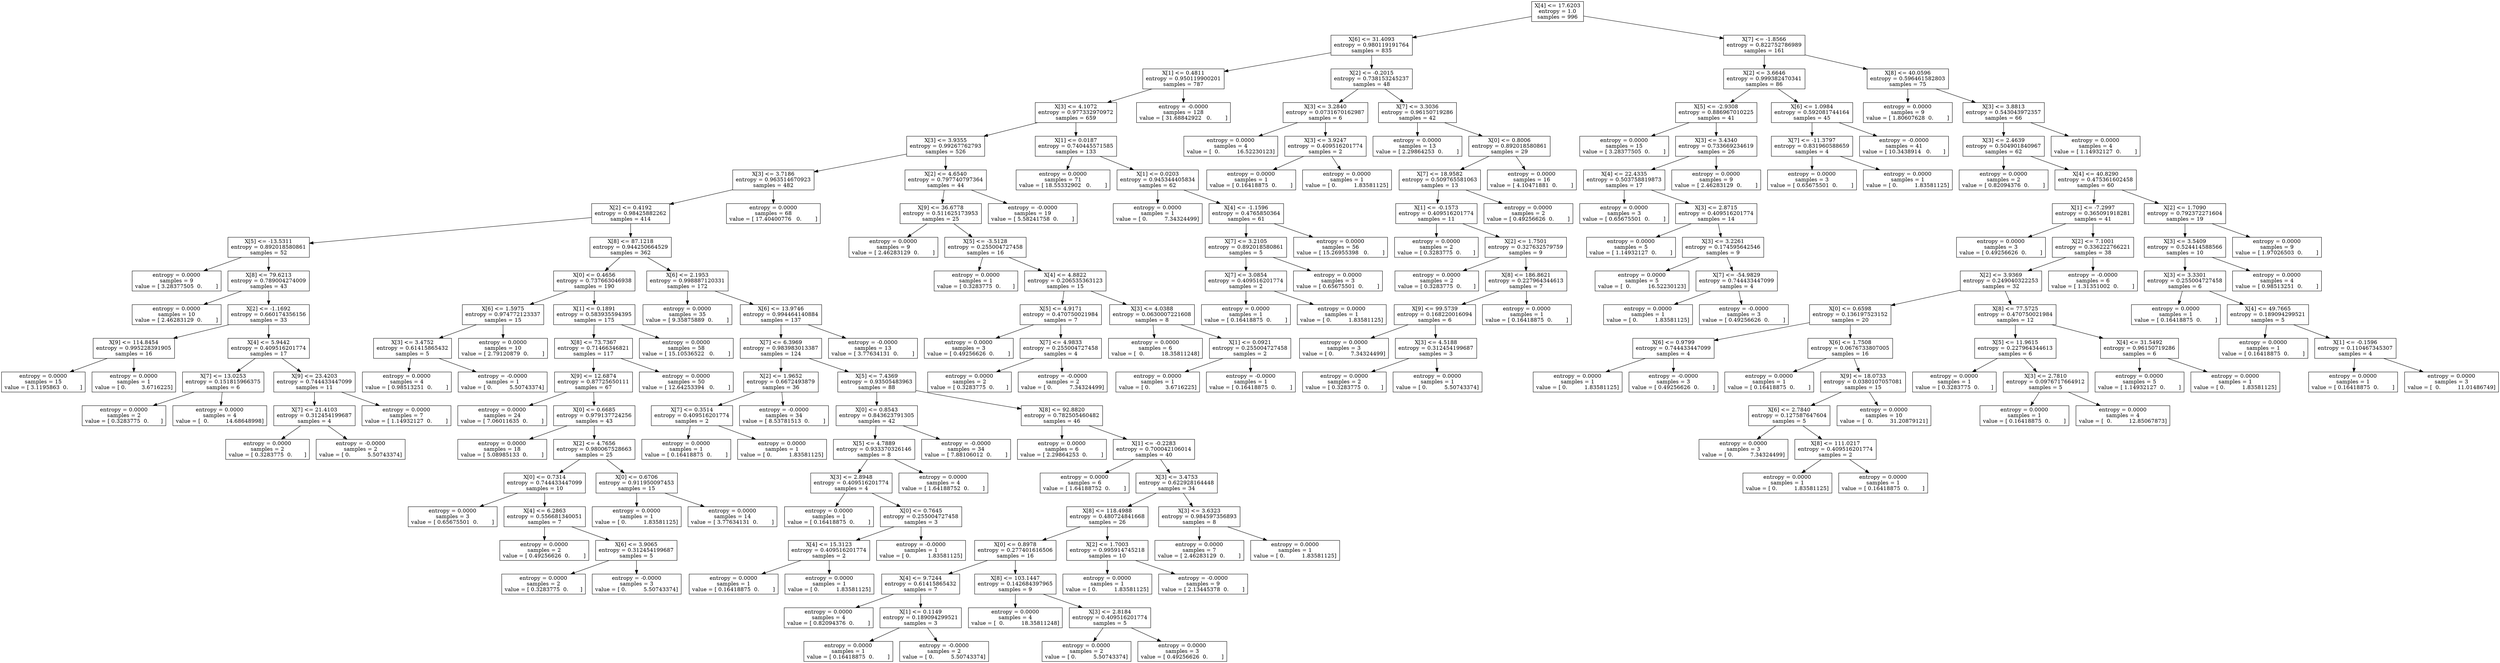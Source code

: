 digraph Tree {
0 [label="X[4] <= 17.6203\nentropy = 1.0\nsamples = 996", shape="box"] ;
1 [label="X[6] <= 31.4093\nentropy = 0.980119191764\nsamples = 835", shape="box"] ;
0 -> 1 ;
2 [label="X[1] <= 0.4811\nentropy = 0.950119900201\nsamples = 787", shape="box"] ;
1 -> 2 ;
3 [label="X[3] <= 4.1072\nentropy = 0.977332970972\nsamples = 659", shape="box"] ;
2 -> 3 ;
4 [label="X[3] <= 3.9355\nentropy = 0.99267762793\nsamples = 526", shape="box"] ;
3 -> 4 ;
5 [label="X[3] <= 3.7186\nentropy = 0.963514670923\nsamples = 482", shape="box"] ;
4 -> 5 ;
6 [label="X[2] <= 0.4192\nentropy = 0.98425882262\nsamples = 414", shape="box"] ;
5 -> 6 ;
7 [label="X[5] <= -13.5311\nentropy = 0.892018580861\nsamples = 52", shape="box"] ;
6 -> 7 ;
8 [label="entropy = 0.0000\nsamples = 9\nvalue = [ 3.28377505  0.        ]", shape="box"] ;
7 -> 8 ;
9 [label="X[8] <= 79.6213\nentropy = 0.789004274009\nsamples = 43", shape="box"] ;
7 -> 9 ;
10 [label="entropy = 0.0000\nsamples = 10\nvalue = [ 2.46283129  0.        ]", shape="box"] ;
9 -> 10 ;
11 [label="X[2] <= -1.1692\nentropy = 0.660174356156\nsamples = 33", shape="box"] ;
9 -> 11 ;
12 [label="X[9] <= 114.8454\nentropy = 0.995228391905\nsamples = 16", shape="box"] ;
11 -> 12 ;
13 [label="entropy = 0.0000\nsamples = 15\nvalue = [ 3.1195863  0.       ]", shape="box"] ;
12 -> 13 ;
14 [label="entropy = 0.0000\nsamples = 1\nvalue = [ 0.         3.6716225]", shape="box"] ;
12 -> 14 ;
15 [label="X[4] <= 5.9442\nentropy = 0.409516201774\nsamples = 17", shape="box"] ;
11 -> 15 ;
16 [label="X[7] <= 13.0253\nentropy = 0.151815966375\nsamples = 6", shape="box"] ;
15 -> 16 ;
17 [label="entropy = 0.0000\nsamples = 2\nvalue = [ 0.3283775  0.       ]", shape="box"] ;
16 -> 17 ;
18 [label="entropy = 0.0000\nsamples = 4\nvalue = [  0.          14.68648998]", shape="box"] ;
16 -> 18 ;
19 [label="X[9] <= 23.4203\nentropy = 0.744433447099\nsamples = 11", shape="box"] ;
15 -> 19 ;
20 [label="X[7] <= 21.4103\nentropy = 0.312454199687\nsamples = 4", shape="box"] ;
19 -> 20 ;
21 [label="entropy = 0.0000\nsamples = 2\nvalue = [ 0.3283775  0.       ]", shape="box"] ;
20 -> 21 ;
22 [label="entropy = -0.0000\nsamples = 2\nvalue = [ 0.          5.50743374]", shape="box"] ;
20 -> 22 ;
23 [label="entropy = 0.0000\nsamples = 7\nvalue = [ 1.14932127  0.        ]", shape="box"] ;
19 -> 23 ;
24 [label="X[8] <= 87.1218\nentropy = 0.944250664529\nsamples = 362", shape="box"] ;
6 -> 24 ;
25 [label="X[0] <= 0.4656\nentropy = 0.737663046938\nsamples = 190", shape="box"] ;
24 -> 25 ;
26 [label="X[6] <= 1.5975\nentropy = 0.974772123337\nsamples = 15", shape="box"] ;
25 -> 26 ;
27 [label="X[3] <= 3.4752\nentropy = 0.61415865432\nsamples = 5", shape="box"] ;
26 -> 27 ;
28 [label="entropy = 0.0000\nsamples = 4\nvalue = [ 0.98513251  0.        ]", shape="box"] ;
27 -> 28 ;
29 [label="entropy = -0.0000\nsamples = 1\nvalue = [ 0.          5.50743374]", shape="box"] ;
27 -> 29 ;
30 [label="entropy = 0.0000\nsamples = 10\nvalue = [ 2.79120879  0.        ]", shape="box"] ;
26 -> 30 ;
31 [label="X[1] <= 0.1891\nentropy = 0.583935594395\nsamples = 175", shape="box"] ;
25 -> 31 ;
32 [label="X[8] <= 73.7367\nentropy = 0.71466346821\nsamples = 117", shape="box"] ;
31 -> 32 ;
33 [label="X[9] <= 12.6874\nentropy = 0.87725650111\nsamples = 67", shape="box"] ;
32 -> 33 ;
34 [label="entropy = 0.0000\nsamples = 24\nvalue = [ 7.06011635  0.        ]", shape="box"] ;
33 -> 34 ;
35 [label="X[0] <= 0.6685\nentropy = 0.979137724256\nsamples = 43", shape="box"] ;
33 -> 35 ;
36 [label="entropy = 0.0000\nsamples = 18\nvalue = [ 5.08985133  0.        ]", shape="box"] ;
35 -> 36 ;
37 [label="X[2] <= 4.7656\nentropy = 0.980067528663\nsamples = 25", shape="box"] ;
35 -> 37 ;
38 [label="X[0] <= 0.7314\nentropy = 0.744433447099\nsamples = 10", shape="box"] ;
37 -> 38 ;
39 [label="entropy = 0.0000\nsamples = 3\nvalue = [ 0.65675501  0.        ]", shape="box"] ;
38 -> 39 ;
40 [label="X[4] <= 6.2863\nentropy = 0.556681340051\nsamples = 7", shape="box"] ;
38 -> 40 ;
41 [label="entropy = 0.0000\nsamples = 2\nvalue = [ 0.49256626  0.        ]", shape="box"] ;
40 -> 41 ;
42 [label="X[6] <= 3.9065\nentropy = 0.312454199687\nsamples = 5", shape="box"] ;
40 -> 42 ;
43 [label="entropy = 0.0000\nsamples = 2\nvalue = [ 0.3283775  0.       ]", shape="box"] ;
42 -> 43 ;
44 [label="entropy = -0.0000\nsamples = 3\nvalue = [ 0.          5.50743374]", shape="box"] ;
42 -> 44 ;
45 [label="X[0] <= 0.6706\nentropy = 0.911950097453\nsamples = 15", shape="box"] ;
37 -> 45 ;
46 [label="entropy = 0.0000\nsamples = 1\nvalue = [ 0.          1.83581125]", shape="box"] ;
45 -> 46 ;
47 [label="entropy = 0.0000\nsamples = 14\nvalue = [ 3.77634131  0.        ]", shape="box"] ;
45 -> 47 ;
48 [label="entropy = 0.0000\nsamples = 50\nvalue = [ 12.64253394   0.        ]", shape="box"] ;
32 -> 48 ;
49 [label="entropy = 0.0000\nsamples = 58\nvalue = [ 15.10536522   0.        ]", shape="box"] ;
31 -> 49 ;
50 [label="X[6] <= 2.1953\nentropy = 0.998887120331\nsamples = 172", shape="box"] ;
24 -> 50 ;
51 [label="entropy = 0.0000\nsamples = 35\nvalue = [ 9.35875889  0.        ]", shape="box"] ;
50 -> 51 ;
52 [label="X[6] <= 13.9746\nentropy = 0.994464140884\nsamples = 137", shape="box"] ;
50 -> 52 ;
53 [label="X[7] <= 6.3969\nentropy = 0.983983013387\nsamples = 124", shape="box"] ;
52 -> 53 ;
54 [label="X[2] <= 1.9652\nentropy = 0.6672493879\nsamples = 36", shape="box"] ;
53 -> 54 ;
55 [label="X[7] <= 0.3514\nentropy = 0.409516201774\nsamples = 2", shape="box"] ;
54 -> 55 ;
56 [label="entropy = 0.0000\nsamples = 1\nvalue = [ 0.16418875  0.        ]", shape="box"] ;
55 -> 56 ;
57 [label="entropy = 0.0000\nsamples = 1\nvalue = [ 0.          1.83581125]", shape="box"] ;
55 -> 57 ;
58 [label="entropy = -0.0000\nsamples = 34\nvalue = [ 8.53781513  0.        ]", shape="box"] ;
54 -> 58 ;
59 [label="X[5] <= 7.4369\nentropy = 0.93505483963\nsamples = 88", shape="box"] ;
53 -> 59 ;
60 [label="X[0] <= 0.8543\nentropy = 0.843623791305\nsamples = 42", shape="box"] ;
59 -> 60 ;
61 [label="X[5] <= 4.7889\nentropy = 0.933370326146\nsamples = 8", shape="box"] ;
60 -> 61 ;
62 [label="X[3] <= 2.8948\nentropy = 0.409516201774\nsamples = 4", shape="box"] ;
61 -> 62 ;
63 [label="entropy = 0.0000\nsamples = 1\nvalue = [ 0.16418875  0.        ]", shape="box"] ;
62 -> 63 ;
64 [label="X[0] <= 0.7645\nentropy = 0.255004727458\nsamples = 3", shape="box"] ;
62 -> 64 ;
65 [label="X[4] <= 15.3123\nentropy = 0.409516201774\nsamples = 2", shape="box"] ;
64 -> 65 ;
66 [label="entropy = 0.0000\nsamples = 1\nvalue = [ 0.16418875  0.        ]", shape="box"] ;
65 -> 66 ;
67 [label="entropy = 0.0000\nsamples = 1\nvalue = [ 0.          1.83581125]", shape="box"] ;
65 -> 67 ;
68 [label="entropy = -0.0000\nsamples = 1\nvalue = [ 0.          1.83581125]", shape="box"] ;
64 -> 68 ;
69 [label="entropy = 0.0000\nsamples = 4\nvalue = [ 1.64188752  0.        ]", shape="box"] ;
61 -> 69 ;
70 [label="entropy = -0.0000\nsamples = 34\nvalue = [ 7.88106012  0.        ]", shape="box"] ;
60 -> 70 ;
71 [label="X[8] <= 92.8820\nentropy = 0.782505460482\nsamples = 46", shape="box"] ;
59 -> 71 ;
72 [label="entropy = 0.0000\nsamples = 6\nvalue = [ 2.29864253  0.        ]", shape="box"] ;
71 -> 72 ;
73 [label="X[1] <= -0.2283\nentropy = 0.700042106014\nsamples = 40", shape="box"] ;
71 -> 73 ;
74 [label="entropy = 0.0000\nsamples = 6\nvalue = [ 1.64188752  0.        ]", shape="box"] ;
73 -> 74 ;
75 [label="X[3] <= 3.4753\nentropy = 0.622928164448\nsamples = 34", shape="box"] ;
73 -> 75 ;
76 [label="X[8] <= 118.4988\nentropy = 0.480724841668\nsamples = 26", shape="box"] ;
75 -> 76 ;
77 [label="X[0] <= 0.8978\nentropy = 0.277401616506\nsamples = 16", shape="box"] ;
76 -> 77 ;
78 [label="X[4] <= 9.7244\nentropy = 0.61415865432\nsamples = 7", shape="box"] ;
77 -> 78 ;
79 [label="entropy = 0.0000\nsamples = 4\nvalue = [ 0.82094376  0.        ]", shape="box"] ;
78 -> 79 ;
80 [label="X[1] <= 0.1149\nentropy = 0.189094299521\nsamples = 3", shape="box"] ;
78 -> 80 ;
81 [label="entropy = 0.0000\nsamples = 1\nvalue = [ 0.16418875  0.        ]", shape="box"] ;
80 -> 81 ;
82 [label="entropy = -0.0000\nsamples = 2\nvalue = [ 0.          5.50743374]", shape="box"] ;
80 -> 82 ;
83 [label="X[8] <= 103.1447\nentropy = 0.142684397965\nsamples = 9", shape="box"] ;
77 -> 83 ;
84 [label="entropy = 0.0000\nsamples = 4\nvalue = [  0.          18.35811248]", shape="box"] ;
83 -> 84 ;
85 [label="X[3] <= 2.8184\nentropy = 0.409516201774\nsamples = 5", shape="box"] ;
83 -> 85 ;
86 [label="entropy = 0.0000\nsamples = 2\nvalue = [ 0.          5.50743374]", shape="box"] ;
85 -> 86 ;
87 [label="entropy = 0.0000\nsamples = 3\nvalue = [ 0.49256626  0.        ]", shape="box"] ;
85 -> 87 ;
88 [label="X[2] <= 1.7003\nentropy = 0.995914745218\nsamples = 10", shape="box"] ;
76 -> 88 ;
89 [label="entropy = 0.0000\nsamples = 1\nvalue = [ 0.          1.83581125]", shape="box"] ;
88 -> 89 ;
90 [label="entropy = -0.0000\nsamples = 9\nvalue = [ 2.13445378  0.        ]", shape="box"] ;
88 -> 90 ;
91 [label="X[3] <= 3.6323\nentropy = 0.984597356893\nsamples = 8", shape="box"] ;
75 -> 91 ;
92 [label="entropy = 0.0000\nsamples = 7\nvalue = [ 2.46283129  0.        ]", shape="box"] ;
91 -> 92 ;
93 [label="entropy = 0.0000\nsamples = 1\nvalue = [ 0.          1.83581125]", shape="box"] ;
91 -> 93 ;
94 [label="entropy = -0.0000\nsamples = 13\nvalue = [ 3.77634131  0.        ]", shape="box"] ;
52 -> 94 ;
95 [label="entropy = 0.0000\nsamples = 68\nvalue = [ 17.40400776   0.        ]", shape="box"] ;
5 -> 95 ;
96 [label="X[2] <= 4.6540\nentropy = 0.797740797364\nsamples = 44", shape="box"] ;
4 -> 96 ;
97 [label="X[9] <= 36.6778\nentropy = 0.511625173953\nsamples = 25", shape="box"] ;
96 -> 97 ;
98 [label="entropy = 0.0000\nsamples = 9\nvalue = [ 2.46283129  0.        ]", shape="box"] ;
97 -> 98 ;
99 [label="X[5] <= -3.5128\nentropy = 0.255004727458\nsamples = 16", shape="box"] ;
97 -> 99 ;
100 [label="entropy = 0.0000\nsamples = 1\nvalue = [ 0.3283775  0.       ]", shape="box"] ;
99 -> 100 ;
101 [label="X[4] <= 4.8822\nentropy = 0.206535363123\nsamples = 15", shape="box"] ;
99 -> 101 ;
102 [label="X[5] <= 4.9171\nentropy = 0.470750021984\nsamples = 7", shape="box"] ;
101 -> 102 ;
103 [label="entropy = 0.0000\nsamples = 3\nvalue = [ 0.49256626  0.        ]", shape="box"] ;
102 -> 103 ;
104 [label="X[7] <= 4.9833\nentropy = 0.255004727458\nsamples = 4", shape="box"] ;
102 -> 104 ;
105 [label="entropy = 0.0000\nsamples = 2\nvalue = [ 0.3283775  0.       ]", shape="box"] ;
104 -> 105 ;
106 [label="entropy = -0.0000\nsamples = 2\nvalue = [ 0.          7.34324499]", shape="box"] ;
104 -> 106 ;
107 [label="X[3] <= 4.0388\nentropy = 0.0630007221608\nsamples = 8", shape="box"] ;
101 -> 107 ;
108 [label="entropy = 0.0000\nsamples = 6\nvalue = [  0.          18.35811248]", shape="box"] ;
107 -> 108 ;
109 [label="X[1] <= 0.0921\nentropy = 0.255004727458\nsamples = 2", shape="box"] ;
107 -> 109 ;
110 [label="entropy = 0.0000\nsamples = 1\nvalue = [ 0.         3.6716225]", shape="box"] ;
109 -> 110 ;
111 [label="entropy = -0.0000\nsamples = 1\nvalue = [ 0.16418875  0.        ]", shape="box"] ;
109 -> 111 ;
112 [label="entropy = -0.0000\nsamples = 19\nvalue = [ 5.58241758  0.        ]", shape="box"] ;
96 -> 112 ;
113 [label="X[1] <= 0.0187\nentropy = 0.740445571585\nsamples = 133", shape="box"] ;
3 -> 113 ;
114 [label="entropy = 0.0000\nsamples = 71\nvalue = [ 18.55332902   0.        ]", shape="box"] ;
113 -> 114 ;
115 [label="X[1] <= 0.0203\nentropy = 0.945344405834\nsamples = 62", shape="box"] ;
113 -> 115 ;
116 [label="entropy = 0.0000\nsamples = 1\nvalue = [ 0.          7.34324499]", shape="box"] ;
115 -> 116 ;
117 [label="X[4] <= -1.1596\nentropy = 0.4765850364\nsamples = 61", shape="box"] ;
115 -> 117 ;
118 [label="X[7] <= 3.2105\nentropy = 0.892018580861\nsamples = 5", shape="box"] ;
117 -> 118 ;
119 [label="X[7] <= 3.0854\nentropy = 0.409516201774\nsamples = 2", shape="box"] ;
118 -> 119 ;
120 [label="entropy = 0.0000\nsamples = 1\nvalue = [ 0.16418875  0.        ]", shape="box"] ;
119 -> 120 ;
121 [label="entropy = 0.0000\nsamples = 1\nvalue = [ 0.          1.83581125]", shape="box"] ;
119 -> 121 ;
122 [label="entropy = 0.0000\nsamples = 3\nvalue = [ 0.65675501  0.        ]", shape="box"] ;
118 -> 122 ;
123 [label="entropy = 0.0000\nsamples = 56\nvalue = [ 15.26955398   0.        ]", shape="box"] ;
117 -> 123 ;
124 [label="entropy = -0.0000\nsamples = 128\nvalue = [ 31.68842922   0.        ]", shape="box"] ;
2 -> 124 ;
125 [label="X[2] <= -0.2015\nentropy = 0.738153245237\nsamples = 48", shape="box"] ;
1 -> 125 ;
126 [label="X[3] <= 3.2840\nentropy = 0.0731670162987\nsamples = 6", shape="box"] ;
125 -> 126 ;
127 [label="entropy = 0.0000\nsamples = 4\nvalue = [  0.          16.52230123]", shape="box"] ;
126 -> 127 ;
128 [label="X[3] <= 3.9247\nentropy = 0.409516201774\nsamples = 2", shape="box"] ;
126 -> 128 ;
129 [label="entropy = 0.0000\nsamples = 1\nvalue = [ 0.16418875  0.        ]", shape="box"] ;
128 -> 129 ;
130 [label="entropy = 0.0000\nsamples = 1\nvalue = [ 0.          1.83581125]", shape="box"] ;
128 -> 130 ;
131 [label="X[7] <= 3.3036\nentropy = 0.96150719286\nsamples = 42", shape="box"] ;
125 -> 131 ;
132 [label="entropy = 0.0000\nsamples = 13\nvalue = [ 2.29864253  0.        ]", shape="box"] ;
131 -> 132 ;
133 [label="X[0] <= 0.8006\nentropy = 0.892018580861\nsamples = 29", shape="box"] ;
131 -> 133 ;
134 [label="X[7] <= 18.9582\nentropy = 0.509765581063\nsamples = 13", shape="box"] ;
133 -> 134 ;
135 [label="X[1] <= -0.1573\nentropy = 0.409516201774\nsamples = 11", shape="box"] ;
134 -> 135 ;
136 [label="entropy = 0.0000\nsamples = 2\nvalue = [ 0.3283775  0.       ]", shape="box"] ;
135 -> 136 ;
137 [label="X[2] <= 1.7501\nentropy = 0.327632579759\nsamples = 9", shape="box"] ;
135 -> 137 ;
138 [label="entropy = 0.0000\nsamples = 2\nvalue = [ 0.3283775  0.       ]", shape="box"] ;
137 -> 138 ;
139 [label="X[8] <= 186.8621\nentropy = 0.227964344613\nsamples = 7", shape="box"] ;
137 -> 139 ;
140 [label="X[9] <= 99.5739\nentropy = 0.168220016094\nsamples = 6", shape="box"] ;
139 -> 140 ;
141 [label="entropy = 0.0000\nsamples = 3\nvalue = [ 0.          7.34324499]", shape="box"] ;
140 -> 141 ;
142 [label="X[3] <= 4.5188\nentropy = 0.312454199687\nsamples = 3", shape="box"] ;
140 -> 142 ;
143 [label="entropy = 0.0000\nsamples = 2\nvalue = [ 0.3283775  0.       ]", shape="box"] ;
142 -> 143 ;
144 [label="entropy = 0.0000\nsamples = 1\nvalue = [ 0.          5.50743374]", shape="box"] ;
142 -> 144 ;
145 [label="entropy = 0.0000\nsamples = 1\nvalue = [ 0.16418875  0.        ]", shape="box"] ;
139 -> 145 ;
146 [label="entropy = 0.0000\nsamples = 2\nvalue = [ 0.49256626  0.        ]", shape="box"] ;
134 -> 146 ;
147 [label="entropy = 0.0000\nsamples = 16\nvalue = [ 4.10471881  0.        ]", shape="box"] ;
133 -> 147 ;
148 [label="X[7] <= -1.8566\nentropy = 0.822752786989\nsamples = 161", shape="box"] ;
0 -> 148 ;
149 [label="X[2] <= 3.6646\nentropy = 0.999382470341\nsamples = 86", shape="box"] ;
148 -> 149 ;
150 [label="X[5] <= -2.9308\nentropy = 0.886967010225\nsamples = 41", shape="box"] ;
149 -> 150 ;
151 [label="entropy = 0.0000\nsamples = 15\nvalue = [ 3.28377505  0.        ]", shape="box"] ;
150 -> 151 ;
152 [label="X[3] <= 3.4340\nentropy = 0.733669234619\nsamples = 26", shape="box"] ;
150 -> 152 ;
153 [label="X[4] <= 22.4335\nentropy = 0.503758819873\nsamples = 17", shape="box"] ;
152 -> 153 ;
154 [label="entropy = 0.0000\nsamples = 3\nvalue = [ 0.65675501  0.        ]", shape="box"] ;
153 -> 154 ;
155 [label="X[3] <= 2.8715\nentropy = 0.409516201774\nsamples = 14", shape="box"] ;
153 -> 155 ;
156 [label="entropy = 0.0000\nsamples = 5\nvalue = [ 1.14932127  0.        ]", shape="box"] ;
155 -> 156 ;
157 [label="X[3] <= 3.2261\nentropy = 0.174595642546\nsamples = 9", shape="box"] ;
155 -> 157 ;
158 [label="entropy = 0.0000\nsamples = 5\nvalue = [  0.          16.52230123]", shape="box"] ;
157 -> 158 ;
159 [label="X[7] <= -54.9829\nentropy = 0.744433447099\nsamples = 4", shape="box"] ;
157 -> 159 ;
160 [label="entropy = 0.0000\nsamples = 1\nvalue = [ 0.          1.83581125]", shape="box"] ;
159 -> 160 ;
161 [label="entropy = -0.0000\nsamples = 3\nvalue = [ 0.49256626  0.        ]", shape="box"] ;
159 -> 161 ;
162 [label="entropy = 0.0000\nsamples = 9\nvalue = [ 2.46283129  0.        ]", shape="box"] ;
152 -> 162 ;
163 [label="X[6] <= 1.0984\nentropy = 0.592081744164\nsamples = 45", shape="box"] ;
149 -> 163 ;
164 [label="X[7] <= -11.3797\nentropy = 0.831960588659\nsamples = 4", shape="box"] ;
163 -> 164 ;
165 [label="entropy = 0.0000\nsamples = 3\nvalue = [ 0.65675501  0.        ]", shape="box"] ;
164 -> 165 ;
166 [label="entropy = 0.0000\nsamples = 1\nvalue = [ 0.          1.83581125]", shape="box"] ;
164 -> 166 ;
167 [label="entropy = -0.0000\nsamples = 41\nvalue = [ 10.3438914   0.       ]", shape="box"] ;
163 -> 167 ;
168 [label="X[8] <= 40.0596\nentropy = 0.596461582803\nsamples = 75", shape="box"] ;
148 -> 168 ;
169 [label="entropy = 0.0000\nsamples = 9\nvalue = [ 1.80607628  0.        ]", shape="box"] ;
168 -> 169 ;
170 [label="X[3] <= 3.8813\nentropy = 0.543043972357\nsamples = 66", shape="box"] ;
168 -> 170 ;
171 [label="X[3] <= 2.4639\nentropy = 0.504901840967\nsamples = 62", shape="box"] ;
170 -> 171 ;
172 [label="entropy = 0.0000\nsamples = 2\nvalue = [ 0.82094376  0.        ]", shape="box"] ;
171 -> 172 ;
173 [label="X[4] <= 40.8290\nentropy = 0.475361602458\nsamples = 60", shape="box"] ;
171 -> 173 ;
174 [label="X[1] <= -7.2997\nentropy = 0.365091918281\nsamples = 41", shape="box"] ;
173 -> 174 ;
175 [label="entropy = 0.0000\nsamples = 3\nvalue = [ 0.49256626  0.        ]", shape="box"] ;
174 -> 175 ;
176 [label="X[2] <= 7.1001\nentropy = 0.336222766221\nsamples = 38", shape="box"] ;
174 -> 176 ;
177 [label="X[2] <= 3.9369\nentropy = 0.249040322253\nsamples = 32", shape="box"] ;
176 -> 177 ;
178 [label="X[0] <= 0.6598\nentropy = 0.136197523152\nsamples = 20", shape="box"] ;
177 -> 178 ;
179 [label="X[6] <= 0.9799\nentropy = 0.744433447099\nsamples = 4", shape="box"] ;
178 -> 179 ;
180 [label="entropy = 0.0000\nsamples = 1\nvalue = [ 0.          1.83581125]", shape="box"] ;
179 -> 180 ;
181 [label="entropy = -0.0000\nsamples = 3\nvalue = [ 0.49256626  0.        ]", shape="box"] ;
179 -> 181 ;
182 [label="X[6] <= 1.7508\nentropy = 0.0676733807005\nsamples = 16", shape="box"] ;
178 -> 182 ;
183 [label="entropy = 0.0000\nsamples = 1\nvalue = [ 0.16418875  0.        ]", shape="box"] ;
182 -> 183 ;
184 [label="X[9] <= 18.0733\nentropy = 0.0380107057081\nsamples = 15", shape="box"] ;
182 -> 184 ;
185 [label="X[6] <= 2.7840\nentropy = 0.127587647604\nsamples = 5", shape="box"] ;
184 -> 185 ;
186 [label="entropy = 0.0000\nsamples = 3\nvalue = [ 0.          7.34324499]", shape="box"] ;
185 -> 186 ;
187 [label="X[8] <= 111.0217\nentropy = 0.409516201774\nsamples = 2", shape="box"] ;
185 -> 187 ;
188 [label="entropy = 0.0000\nsamples = 1\nvalue = [ 0.          1.83581125]", shape="box"] ;
187 -> 188 ;
189 [label="entropy = 0.0000\nsamples = 1\nvalue = [ 0.16418875  0.        ]", shape="box"] ;
187 -> 189 ;
190 [label="entropy = 0.0000\nsamples = 10\nvalue = [  0.          31.20879121]", shape="box"] ;
184 -> 190 ;
191 [label="X[8] <= 77.5725\nentropy = 0.470750021984\nsamples = 12", shape="box"] ;
177 -> 191 ;
192 [label="X[5] <= 11.9615\nentropy = 0.227964344613\nsamples = 6", shape="box"] ;
191 -> 192 ;
193 [label="entropy = 0.0000\nsamples = 1\nvalue = [ 0.3283775  0.       ]", shape="box"] ;
192 -> 193 ;
194 [label="X[3] <= 2.7810\nentropy = 0.0976717664912\nsamples = 5", shape="box"] ;
192 -> 194 ;
195 [label="entropy = 0.0000\nsamples = 1\nvalue = [ 0.16418875  0.        ]", shape="box"] ;
194 -> 195 ;
196 [label="entropy = 0.0000\nsamples = 4\nvalue = [  0.          12.85067873]", shape="box"] ;
194 -> 196 ;
197 [label="X[4] <= 31.5492\nentropy = 0.96150719286\nsamples = 6", shape="box"] ;
191 -> 197 ;
198 [label="entropy = 0.0000\nsamples = 5\nvalue = [ 1.14932127  0.        ]", shape="box"] ;
197 -> 198 ;
199 [label="entropy = 0.0000\nsamples = 1\nvalue = [ 0.          1.83581125]", shape="box"] ;
197 -> 199 ;
200 [label="entropy = -0.0000\nsamples = 6\nvalue = [ 1.31351002  0.        ]", shape="box"] ;
176 -> 200 ;
201 [label="X[2] <= 1.7090\nentropy = 0.792372271604\nsamples = 19", shape="box"] ;
173 -> 201 ;
202 [label="X[3] <= 3.5409\nentropy = 0.524414588566\nsamples = 10", shape="box"] ;
201 -> 202 ;
203 [label="X[3] <= 3.3301\nentropy = 0.255004727458\nsamples = 6", shape="box"] ;
202 -> 203 ;
204 [label="entropy = 0.0000\nsamples = 1\nvalue = [ 0.16418875  0.        ]", shape="box"] ;
203 -> 204 ;
205 [label="X[4] <= 49.7665\nentropy = 0.189094299521\nsamples = 5", shape="box"] ;
203 -> 205 ;
206 [label="entropy = 0.0000\nsamples = 1\nvalue = [ 0.16418875  0.        ]", shape="box"] ;
205 -> 206 ;
207 [label="X[1] <= -0.1596\nentropy = 0.110467345307\nsamples = 4", shape="box"] ;
205 -> 207 ;
208 [label="entropy = 0.0000\nsamples = 1\nvalue = [ 0.16418875  0.        ]", shape="box"] ;
207 -> 208 ;
209 [label="entropy = 0.0000\nsamples = 3\nvalue = [  0.          11.01486749]", shape="box"] ;
207 -> 209 ;
210 [label="entropy = 0.0000\nsamples = 4\nvalue = [ 0.98513251  0.        ]", shape="box"] ;
202 -> 210 ;
211 [label="entropy = 0.0000\nsamples = 9\nvalue = [ 1.97026503  0.        ]", shape="box"] ;
201 -> 211 ;
212 [label="entropy = 0.0000\nsamples = 4\nvalue = [ 1.14932127  0.        ]", shape="box"] ;
170 -> 212 ;
}